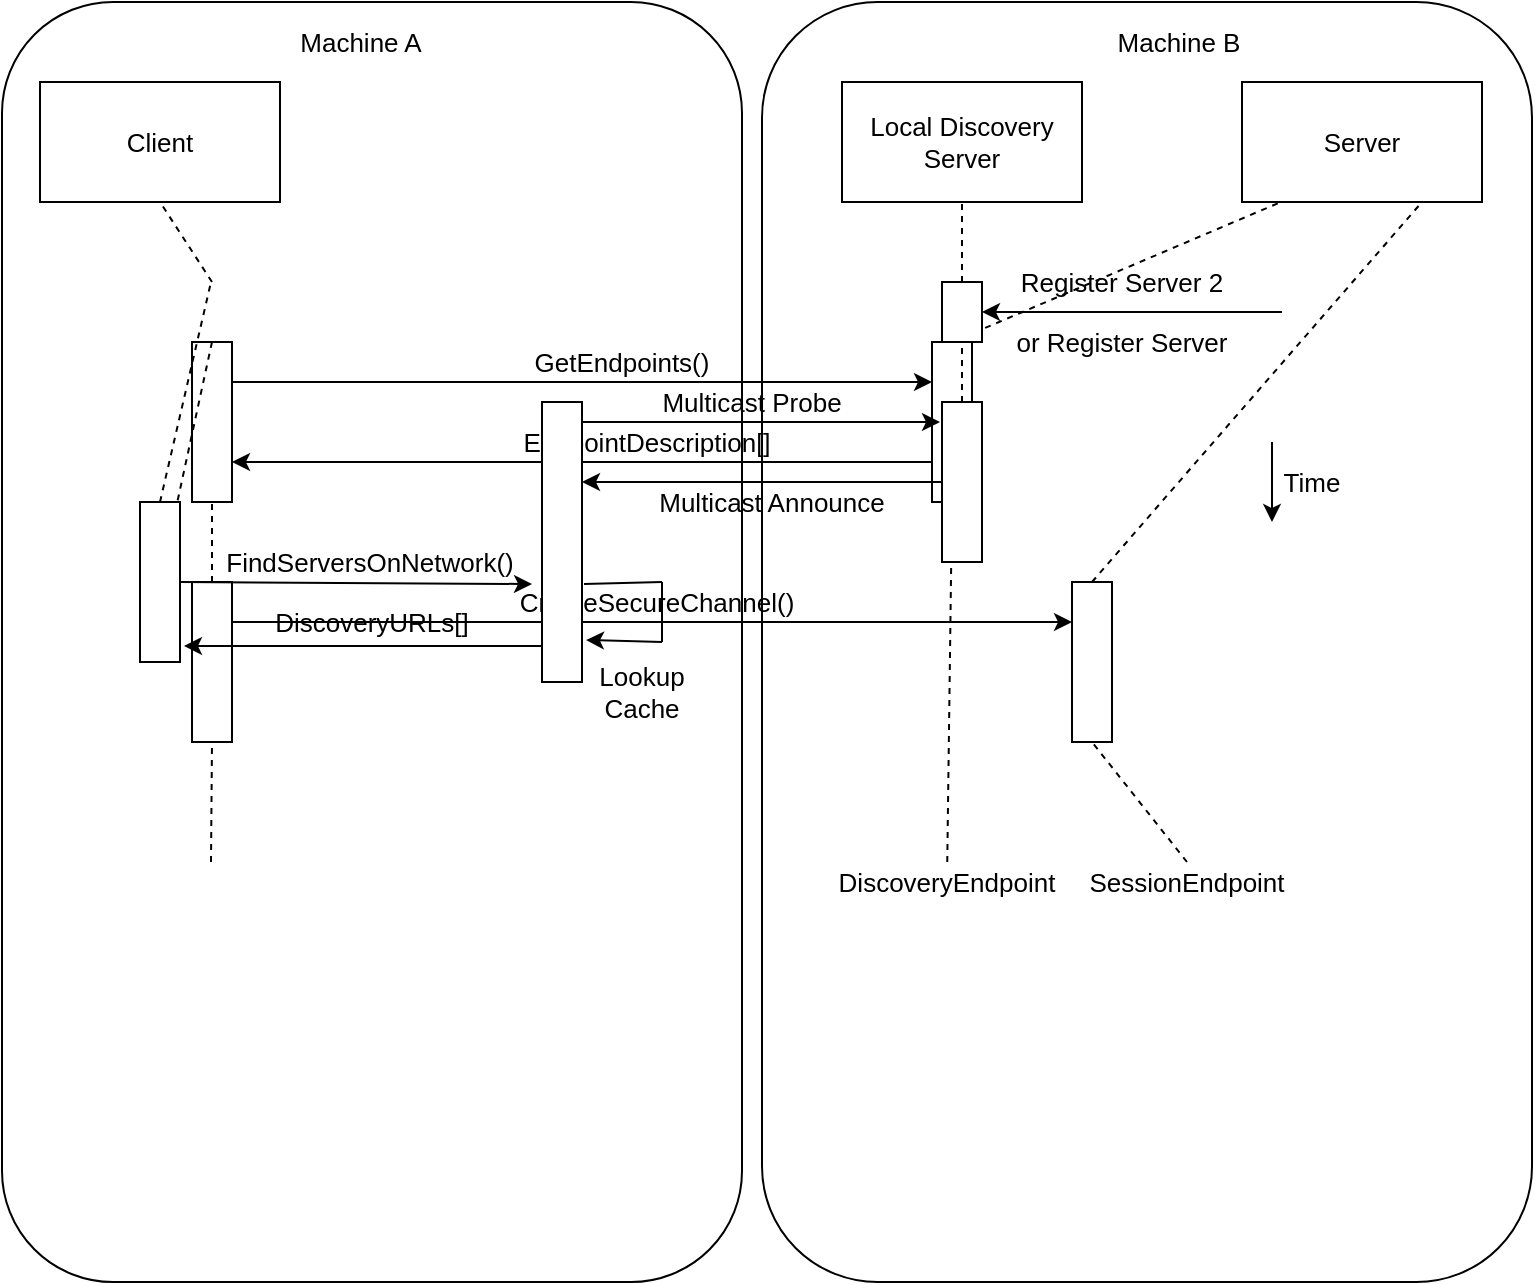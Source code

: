 <mxfile version="14.3.1" type="github">
  <diagram id="3hPxVYJImWLscZgYbSC4" name="Page-1">
    <mxGraphModel dx="1350" dy="748" grid="1" gridSize="10" guides="1" tooltips="1" connect="1" arrows="1" fold="1" page="1" pageScale="1" pageWidth="850" pageHeight="1100" math="0" shadow="0">
      <root>
        <mxCell id="0" />
        <mxCell id="1" parent="0" />
        <mxCell id="DC02iXN6waR2BpefgzYk-56" value="" style="rounded=1;whiteSpace=wrap;html=1;fontSize=13;" vertex="1" parent="1">
          <mxGeometry x="425" y="140" width="385" height="640" as="geometry" />
        </mxCell>
        <mxCell id="DC02iXN6waR2BpefgzYk-57" value="" style="rounded=1;whiteSpace=wrap;html=1;fontSize=13;" vertex="1" parent="1">
          <mxGeometry x="45" y="140" width="370" height="640" as="geometry" />
        </mxCell>
        <mxCell id="DC02iXN6waR2BpefgzYk-1" value="Client" style="rounded=0;whiteSpace=wrap;html=1;fontSize=13;" vertex="1" parent="1">
          <mxGeometry x="64" y="180" width="120" height="60" as="geometry" />
        </mxCell>
        <mxCell id="DC02iXN6waR2BpefgzYk-2" value="Server" style="rounded=0;whiteSpace=wrap;html=1;fontSize=13;" vertex="1" parent="1">
          <mxGeometry x="665" y="180" width="120" height="60" as="geometry" />
        </mxCell>
        <mxCell id="DC02iXN6waR2BpefgzYk-3" value="" style="endArrow=none;dashed=1;html=1;entryX=0.5;entryY=1;entryDx=0;entryDy=0;fontSize=13;" edge="1" parent="1" target="DC02iXN6waR2BpefgzYk-1">
          <mxGeometry width="50" height="50" relative="1" as="geometry">
            <mxPoint x="150" y="280" as="sourcePoint" />
            <mxPoint x="360" y="360" as="targetPoint" />
          </mxGeometry>
        </mxCell>
        <mxCell id="DC02iXN6waR2BpefgzYk-4" value="" style="rounded=0;whiteSpace=wrap;html=1;fontSize=13;" vertex="1" parent="1">
          <mxGeometry x="140" y="310" width="20" height="80" as="geometry" />
        </mxCell>
        <mxCell id="DC02iXN6waR2BpefgzYk-5" value="" style="rounded=0;whiteSpace=wrap;html=1;fontSize=13;" vertex="1" parent="1">
          <mxGeometry x="510" y="310" width="20" height="80" as="geometry" />
        </mxCell>
        <mxCell id="DC02iXN6waR2BpefgzYk-6" value="" style="rounded=0;whiteSpace=wrap;html=1;fontSize=13;" vertex="1" parent="1">
          <mxGeometry x="140" y="430" width="20" height="80" as="geometry" />
        </mxCell>
        <mxCell id="DC02iXN6waR2BpefgzYk-7" value="" style="rounded=0;whiteSpace=wrap;html=1;fontSize=13;" vertex="1" parent="1">
          <mxGeometry x="580" y="430" width="20" height="80" as="geometry" />
        </mxCell>
        <mxCell id="DC02iXN6waR2BpefgzYk-9" value="" style="endArrow=none;dashed=1;html=1;entryX=0.5;entryY=1;entryDx=0;entryDy=0;fontSize=13;exitX=0.5;exitY=0;exitDx=0;exitDy=0;" edge="1" parent="1" source="DC02iXN6waR2BpefgzYk-5">
          <mxGeometry width="50" height="50" relative="1" as="geometry">
            <mxPoint x="684.5" y="270" as="sourcePoint" />
            <mxPoint x="684.5" y="240" as="targetPoint" />
          </mxGeometry>
        </mxCell>
        <mxCell id="DC02iXN6waR2BpefgzYk-12" value="" style="endArrow=none;dashed=1;html=1;entryX=0.5;entryY=1;entryDx=0;entryDy=0;exitX=0.5;exitY=0;exitDx=0;exitDy=0;fontSize=13;" edge="1" parent="1" source="DC02iXN6waR2BpefgzYk-6" target="DC02iXN6waR2BpefgzYk-4">
          <mxGeometry width="50" height="50" relative="1" as="geometry">
            <mxPoint x="160" y="320" as="sourcePoint" />
            <mxPoint x="160" y="290" as="targetPoint" />
          </mxGeometry>
        </mxCell>
        <mxCell id="DC02iXN6waR2BpefgzYk-13" value="" style="endArrow=none;dashed=1;html=1;entryX=0.5;entryY=1;entryDx=0;entryDy=0;fontSize=13;" edge="1" parent="1" target="DC02iXN6waR2BpefgzYk-6">
          <mxGeometry width="50" height="50" relative="1" as="geometry">
            <mxPoint x="149.5" y="570" as="sourcePoint" />
            <mxPoint x="149.5" y="530" as="targetPoint" />
          </mxGeometry>
        </mxCell>
        <mxCell id="DC02iXN6waR2BpefgzYk-14" value="" style="endArrow=none;dashed=1;html=1;entryX=0.5;entryY=1;entryDx=0;entryDy=0;fontSize=13;" edge="1" parent="1" source="DC02iXN6waR2BpefgzYk-25" target="DC02iXN6waR2BpefgzYk-5">
          <mxGeometry width="50" height="50" relative="1" as="geometry">
            <mxPoint x="520" y="570" as="sourcePoint" />
            <mxPoint x="250" y="520" as="targetPoint" />
          </mxGeometry>
        </mxCell>
        <mxCell id="DC02iXN6waR2BpefgzYk-15" value="" style="endArrow=none;dashed=1;html=1;entryX=0.75;entryY=1;entryDx=0;entryDy=0;exitX=0.5;exitY=0;exitDx=0;exitDy=0;fontSize=13;" edge="1" parent="1" source="DC02iXN6waR2BpefgzYk-7" target="DC02iXN6waR2BpefgzYk-2">
          <mxGeometry width="50" height="50" relative="1" as="geometry">
            <mxPoint x="755" y="380" as="sourcePoint" />
            <mxPoint x="695" y="360" as="targetPoint" />
          </mxGeometry>
        </mxCell>
        <mxCell id="DC02iXN6waR2BpefgzYk-17" value="" style="endArrow=classic;html=1;entryX=0;entryY=0.25;entryDx=0;entryDy=0;fontSize=13;exitX=1;exitY=0.25;exitDx=0;exitDy=0;" edge="1" parent="1" source="DC02iXN6waR2BpefgzYk-4" target="DC02iXN6waR2BpefgzYk-5">
          <mxGeometry width="50" height="50" relative="1" as="geometry">
            <mxPoint x="251" y="330" as="sourcePoint" />
            <mxPoint x="450" y="400" as="targetPoint" />
          </mxGeometry>
        </mxCell>
        <mxCell id="DC02iXN6waR2BpefgzYk-18" value="" style="endArrow=classic;html=1;entryX=1;entryY=0.75;entryDx=0;entryDy=0;exitX=0;exitY=0.75;exitDx=0;exitDy=0;fontSize=13;" edge="1" parent="1" source="DC02iXN6waR2BpefgzYk-5" target="DC02iXN6waR2BpefgzYk-4">
          <mxGeometry width="50" height="50" relative="1" as="geometry">
            <mxPoint x="261" y="340" as="sourcePoint" />
            <mxPoint x="520" y="340" as="targetPoint" />
          </mxGeometry>
        </mxCell>
        <mxCell id="DC02iXN6waR2BpefgzYk-19" value="" style="endArrow=classic;html=1;exitX=1;exitY=0.25;exitDx=0;exitDy=0;entryX=0;entryY=0.25;entryDx=0;entryDy=0;fontSize=13;" edge="1" parent="1" source="DC02iXN6waR2BpefgzYk-6" target="DC02iXN6waR2BpefgzYk-7">
          <mxGeometry width="50" height="50" relative="1" as="geometry">
            <mxPoint x="400" y="450" as="sourcePoint" />
            <mxPoint x="450" y="400" as="targetPoint" />
          </mxGeometry>
        </mxCell>
        <mxCell id="DC02iXN6waR2BpefgzYk-20" value="" style="endArrow=classic;html=1;fontSize=13;" edge="1" parent="1">
          <mxGeometry width="50" height="50" relative="1" as="geometry">
            <mxPoint x="680" y="360" as="sourcePoint" />
            <mxPoint x="680" y="400" as="targetPoint" />
          </mxGeometry>
        </mxCell>
        <mxCell id="DC02iXN6waR2BpefgzYk-21" value="Time" style="text;html=1;strokeColor=none;fillColor=none;align=center;verticalAlign=middle;whiteSpace=wrap;rounded=0;fontSize=13;" vertex="1" parent="1">
          <mxGeometry x="680" y="370" width="40" height="20" as="geometry" />
        </mxCell>
        <mxCell id="DC02iXN6waR2BpefgzYk-22" value="GetEndpoints()" style="text;html=1;strokeColor=none;fillColor=none;align=center;verticalAlign=middle;whiteSpace=wrap;rounded=0;fontSize=13;" vertex="1" parent="1">
          <mxGeometry x="300" y="310" width="110" height="20" as="geometry" />
        </mxCell>
        <mxCell id="DC02iXN6waR2BpefgzYk-23" value="EndpointDescription[]" style="text;html=1;strokeColor=none;fillColor=none;align=center;verticalAlign=middle;whiteSpace=wrap;rounded=0;fontSize=13;" vertex="1" parent="1">
          <mxGeometry x="310" y="350" width="115" height="20" as="geometry" />
        </mxCell>
        <mxCell id="DC02iXN6waR2BpefgzYk-24" value="CreateSecureChannel()" style="text;html=1;strokeColor=none;fillColor=none;align=center;verticalAlign=middle;whiteSpace=wrap;rounded=0;fontSize=13;" vertex="1" parent="1">
          <mxGeometry x="315" y="430" width="115" height="20" as="geometry" />
        </mxCell>
        <mxCell id="DC02iXN6waR2BpefgzYk-25" value="DiscoveryEndpoint" style="text;html=1;strokeColor=none;fillColor=none;align=center;verticalAlign=middle;whiteSpace=wrap;rounded=0;fontSize=13;" vertex="1" parent="1">
          <mxGeometry x="460" y="570" width="115" height="20" as="geometry" />
        </mxCell>
        <mxCell id="DC02iXN6waR2BpefgzYk-26" value="SessionEndpoint" style="text;html=1;strokeColor=none;fillColor=none;align=center;verticalAlign=middle;whiteSpace=wrap;rounded=0;fontSize=13;" vertex="1" parent="1">
          <mxGeometry x="580" y="570" width="115" height="20" as="geometry" />
        </mxCell>
        <mxCell id="DC02iXN6waR2BpefgzYk-29" value="" style="endArrow=none;dashed=1;html=1;fontSize=13;exitX=0.5;exitY=0;exitDx=0;exitDy=0;" edge="1" parent="1" source="DC02iXN6waR2BpefgzYk-45">
          <mxGeometry width="50" height="50" relative="1" as="geometry">
            <mxPoint x="150" y="310" as="sourcePoint" />
            <mxPoint x="149.5" y="280" as="targetPoint" />
          </mxGeometry>
        </mxCell>
        <mxCell id="DC02iXN6waR2BpefgzYk-39" value="Local Discovery Server" style="rounded=0;whiteSpace=wrap;html=1;fontSize=13;" vertex="1" parent="1">
          <mxGeometry x="465" y="180" width="120" height="60" as="geometry" />
        </mxCell>
        <mxCell id="DC02iXN6waR2BpefgzYk-40" value="" style="endArrow=none;dashed=1;html=1;entryX=0.5;entryY=1;entryDx=0;entryDy=0;fontSize=13;exitX=0.5;exitY=0;exitDx=0;exitDy=0;" edge="1" parent="1" source="DC02iXN6waR2BpefgzYk-41" target="DC02iXN6waR2BpefgzYk-39">
          <mxGeometry width="50" height="50" relative="1" as="geometry">
            <mxPoint x="505" y="280" as="sourcePoint" />
            <mxPoint x="335" y="250" as="targetPoint" />
          </mxGeometry>
        </mxCell>
        <mxCell id="DC02iXN6waR2BpefgzYk-41" value="" style="rounded=0;whiteSpace=wrap;html=1;fontSize=13;" vertex="1" parent="1">
          <mxGeometry x="515" y="280" width="20" height="30" as="geometry" />
        </mxCell>
        <mxCell id="DC02iXN6waR2BpefgzYk-42" value="" style="rounded=0;whiteSpace=wrap;html=1;fontSize=13;" vertex="1" parent="1">
          <mxGeometry x="515" y="340" width="20" height="80" as="geometry" />
        </mxCell>
        <mxCell id="DC02iXN6waR2BpefgzYk-43" value="" style="endArrow=none;dashed=1;html=1;entryX=0.5;entryY=1;entryDx=0;entryDy=0;fontSize=13;exitX=0.5;exitY=0;exitDx=0;exitDy=0;" edge="1" parent="1" source="DC02iXN6waR2BpefgzYk-42" target="DC02iXN6waR2BpefgzYk-41">
          <mxGeometry width="50" height="50" relative="1" as="geometry">
            <mxPoint x="505" y="340" as="sourcePoint" />
            <mxPoint x="504.5" y="310" as="targetPoint" />
          </mxGeometry>
        </mxCell>
        <mxCell id="DC02iXN6waR2BpefgzYk-44" value="" style="rounded=0;whiteSpace=wrap;html=1;fontSize=13;" vertex="1" parent="1">
          <mxGeometry x="315" y="340" width="20" height="140" as="geometry" />
        </mxCell>
        <mxCell id="DC02iXN6waR2BpefgzYk-45" value="" style="rounded=0;whiteSpace=wrap;html=1;fontSize=13;" vertex="1" parent="1">
          <mxGeometry x="114" y="390" width="20" height="80" as="geometry" />
        </mxCell>
        <mxCell id="DC02iXN6waR2BpefgzYk-46" value="" style="endArrow=none;dashed=1;html=1;fontSize=13;exitX=0.5;exitY=0;exitDx=0;exitDy=0;" edge="1" parent="1" source="DC02iXN6waR2BpefgzYk-4" target="DC02iXN6waR2BpefgzYk-45">
          <mxGeometry width="50" height="50" relative="1" as="geometry">
            <mxPoint x="124" y="520" as="sourcePoint" />
            <mxPoint x="124" y="280" as="targetPoint" />
          </mxGeometry>
        </mxCell>
        <mxCell id="DC02iXN6waR2BpefgzYk-47" value="" style="endArrow=classic;html=1;fontSize=13;entryX=1;entryY=0.5;entryDx=0;entryDy=0;" edge="1" parent="1" target="DC02iXN6waR2BpefgzYk-41">
          <mxGeometry width="50" height="50" relative="1" as="geometry">
            <mxPoint x="685" y="295" as="sourcePoint" />
            <mxPoint x="445" y="530" as="targetPoint" />
          </mxGeometry>
        </mxCell>
        <mxCell id="DC02iXN6waR2BpefgzYk-48" value="" style="endArrow=classic;html=1;fontSize=13;entryX=1;entryY=0.5;entryDx=0;entryDy=0;exitX=0;exitY=0.5;exitDx=0;exitDy=0;" edge="1" parent="1" source="DC02iXN6waR2BpefgzYk-42">
          <mxGeometry width="50" height="50" relative="1" as="geometry">
            <mxPoint x="485" y="380" as="sourcePoint" />
            <mxPoint x="335" y="380" as="targetPoint" />
          </mxGeometry>
        </mxCell>
        <mxCell id="DC02iXN6waR2BpefgzYk-49" value="" style="endArrow=classic;html=1;fontSize=13;entryX=-0.05;entryY=0.125;entryDx=0;entryDy=0;entryPerimeter=0;" edge="1" parent="1" target="DC02iXN6waR2BpefgzYk-42">
          <mxGeometry width="50" height="50" relative="1" as="geometry">
            <mxPoint x="335" y="350" as="sourcePoint" />
            <mxPoint x="495" y="350" as="targetPoint" />
          </mxGeometry>
        </mxCell>
        <mxCell id="DC02iXN6waR2BpefgzYk-50" value="" style="endArrow=classic;html=1;fontSize=13;exitX=1;exitY=0.5;exitDx=0;exitDy=0;entryX=-0.25;entryY=0.65;entryDx=0;entryDy=0;entryPerimeter=0;" edge="1" parent="1" source="DC02iXN6waR2BpefgzYk-45" target="DC02iXN6waR2BpefgzYk-44">
          <mxGeometry width="50" height="50" relative="1" as="geometry">
            <mxPoint x="375" y="580" as="sourcePoint" />
            <mxPoint x="425" y="530" as="targetPoint" />
          </mxGeometry>
        </mxCell>
        <mxCell id="DC02iXN6waR2BpefgzYk-51" value="" style="endArrow=none;html=1;fontSize=13;exitX=1.05;exitY=0.65;exitDx=0;exitDy=0;exitPerimeter=0;" edge="1" parent="1" source="DC02iXN6waR2BpefgzYk-44">
          <mxGeometry width="50" height="50" relative="1" as="geometry">
            <mxPoint x="345" y="440" as="sourcePoint" />
            <mxPoint x="375" y="430" as="targetPoint" />
          </mxGeometry>
        </mxCell>
        <mxCell id="DC02iXN6waR2BpefgzYk-52" value="" style="endArrow=none;html=1;fontSize=13;" edge="1" parent="1">
          <mxGeometry width="50" height="50" relative="1" as="geometry">
            <mxPoint x="375" y="460" as="sourcePoint" />
            <mxPoint x="375" y="430" as="targetPoint" />
          </mxGeometry>
        </mxCell>
        <mxCell id="DC02iXN6waR2BpefgzYk-53" value="" style="endArrow=classic;html=1;fontSize=13;entryX=1.1;entryY=0.85;entryDx=0;entryDy=0;entryPerimeter=0;" edge="1" parent="1" target="DC02iXN6waR2BpefgzYk-44">
          <mxGeometry width="50" height="50" relative="1" as="geometry">
            <mxPoint x="375" y="460" as="sourcePoint" />
            <mxPoint x="425" y="530" as="targetPoint" />
          </mxGeometry>
        </mxCell>
        <mxCell id="DC02iXN6waR2BpefgzYk-54" value="" style="endArrow=classic;html=1;fontSize=13;entryX=1.1;entryY=0.9;entryDx=0;entryDy=0;entryPerimeter=0;exitX=0;exitY=0.871;exitDx=0;exitDy=0;exitPerimeter=0;" edge="1" parent="1" source="DC02iXN6waR2BpefgzYk-44" target="DC02iXN6waR2BpefgzYk-45">
          <mxGeometry width="50" height="50" relative="1" as="geometry">
            <mxPoint x="305" y="462" as="sourcePoint" />
            <mxPoint x="425" y="530" as="targetPoint" />
          </mxGeometry>
        </mxCell>
        <mxCell id="DC02iXN6waR2BpefgzYk-58" value="Machine A" style="text;html=1;strokeColor=none;fillColor=none;align=center;verticalAlign=middle;whiteSpace=wrap;rounded=0;fontSize=13;" vertex="1" parent="1">
          <mxGeometry x="184" y="150" width="81" height="20" as="geometry" />
        </mxCell>
        <mxCell id="DC02iXN6waR2BpefgzYk-59" value="Machine B" style="text;html=1;strokeColor=none;fillColor=none;align=center;verticalAlign=middle;whiteSpace=wrap;rounded=0;fontSize=13;" vertex="1" parent="1">
          <mxGeometry x="593" y="150" width="81" height="20" as="geometry" />
        </mxCell>
        <mxCell id="DC02iXN6waR2BpefgzYk-60" value="" style="endArrow=none;dashed=1;html=1;entryX=0.5;entryY=1;entryDx=0;entryDy=0;fontSize=13;exitX=0.5;exitY=0;exitDx=0;exitDy=0;" edge="1" parent="1" source="DC02iXN6waR2BpefgzYk-26" target="DC02iXN6waR2BpefgzYk-7">
          <mxGeometry width="50" height="50" relative="1" as="geometry">
            <mxPoint x="134" y="760" as="sourcePoint" />
            <mxPoint x="134" y="730" as="targetPoint" />
          </mxGeometry>
        </mxCell>
        <mxCell id="DC02iXN6waR2BpefgzYk-61" value="Register Server 2" style="text;html=1;strokeColor=none;fillColor=none;align=center;verticalAlign=middle;whiteSpace=wrap;rounded=0;fontSize=13;" vertex="1" parent="1">
          <mxGeometry x="550" y="270" width="110" height="20" as="geometry" />
        </mxCell>
        <mxCell id="DC02iXN6waR2BpefgzYk-62" value="or Register Server " style="text;html=1;strokeColor=none;fillColor=none;align=center;verticalAlign=middle;whiteSpace=wrap;rounded=0;fontSize=13;" vertex="1" parent="1">
          <mxGeometry x="550" y="300" width="110" height="20" as="geometry" />
        </mxCell>
        <mxCell id="DC02iXN6waR2BpefgzYk-63" value="Multicast Probe" style="text;html=1;strokeColor=none;fillColor=none;align=center;verticalAlign=middle;whiteSpace=wrap;rounded=0;fontSize=13;" vertex="1" parent="1">
          <mxGeometry x="350" y="330" width="140" height="20" as="geometry" />
        </mxCell>
        <mxCell id="DC02iXN6waR2BpefgzYk-64" value="Multicast Announce" style="text;html=1;strokeColor=none;fillColor=none;align=center;verticalAlign=middle;whiteSpace=wrap;rounded=0;fontSize=13;" vertex="1" parent="1">
          <mxGeometry x="350" y="380" width="160" height="20" as="geometry" />
        </mxCell>
        <mxCell id="DC02iXN6waR2BpefgzYk-65" value="Lookup Cache" style="text;html=1;strokeColor=none;fillColor=none;align=center;verticalAlign=middle;whiteSpace=wrap;rounded=0;fontSize=13;" vertex="1" parent="1">
          <mxGeometry x="335" y="470" width="60" height="30" as="geometry" />
        </mxCell>
        <mxCell id="DC02iXN6waR2BpefgzYk-66" value="FindServersOnNetwork()" style="text;html=1;strokeColor=none;fillColor=none;align=center;verticalAlign=middle;whiteSpace=wrap;rounded=0;fontSize=13;" vertex="1" parent="1">
          <mxGeometry x="174" y="410" width="110" height="20" as="geometry" />
        </mxCell>
        <mxCell id="DC02iXN6waR2BpefgzYk-67" value="DiscoveryURLs[]" style="text;html=1;strokeColor=none;fillColor=none;align=center;verticalAlign=middle;whiteSpace=wrap;rounded=0;fontSize=13;" vertex="1" parent="1">
          <mxGeometry x="175" y="440" width="110" height="20" as="geometry" />
        </mxCell>
      </root>
    </mxGraphModel>
  </diagram>
</mxfile>
